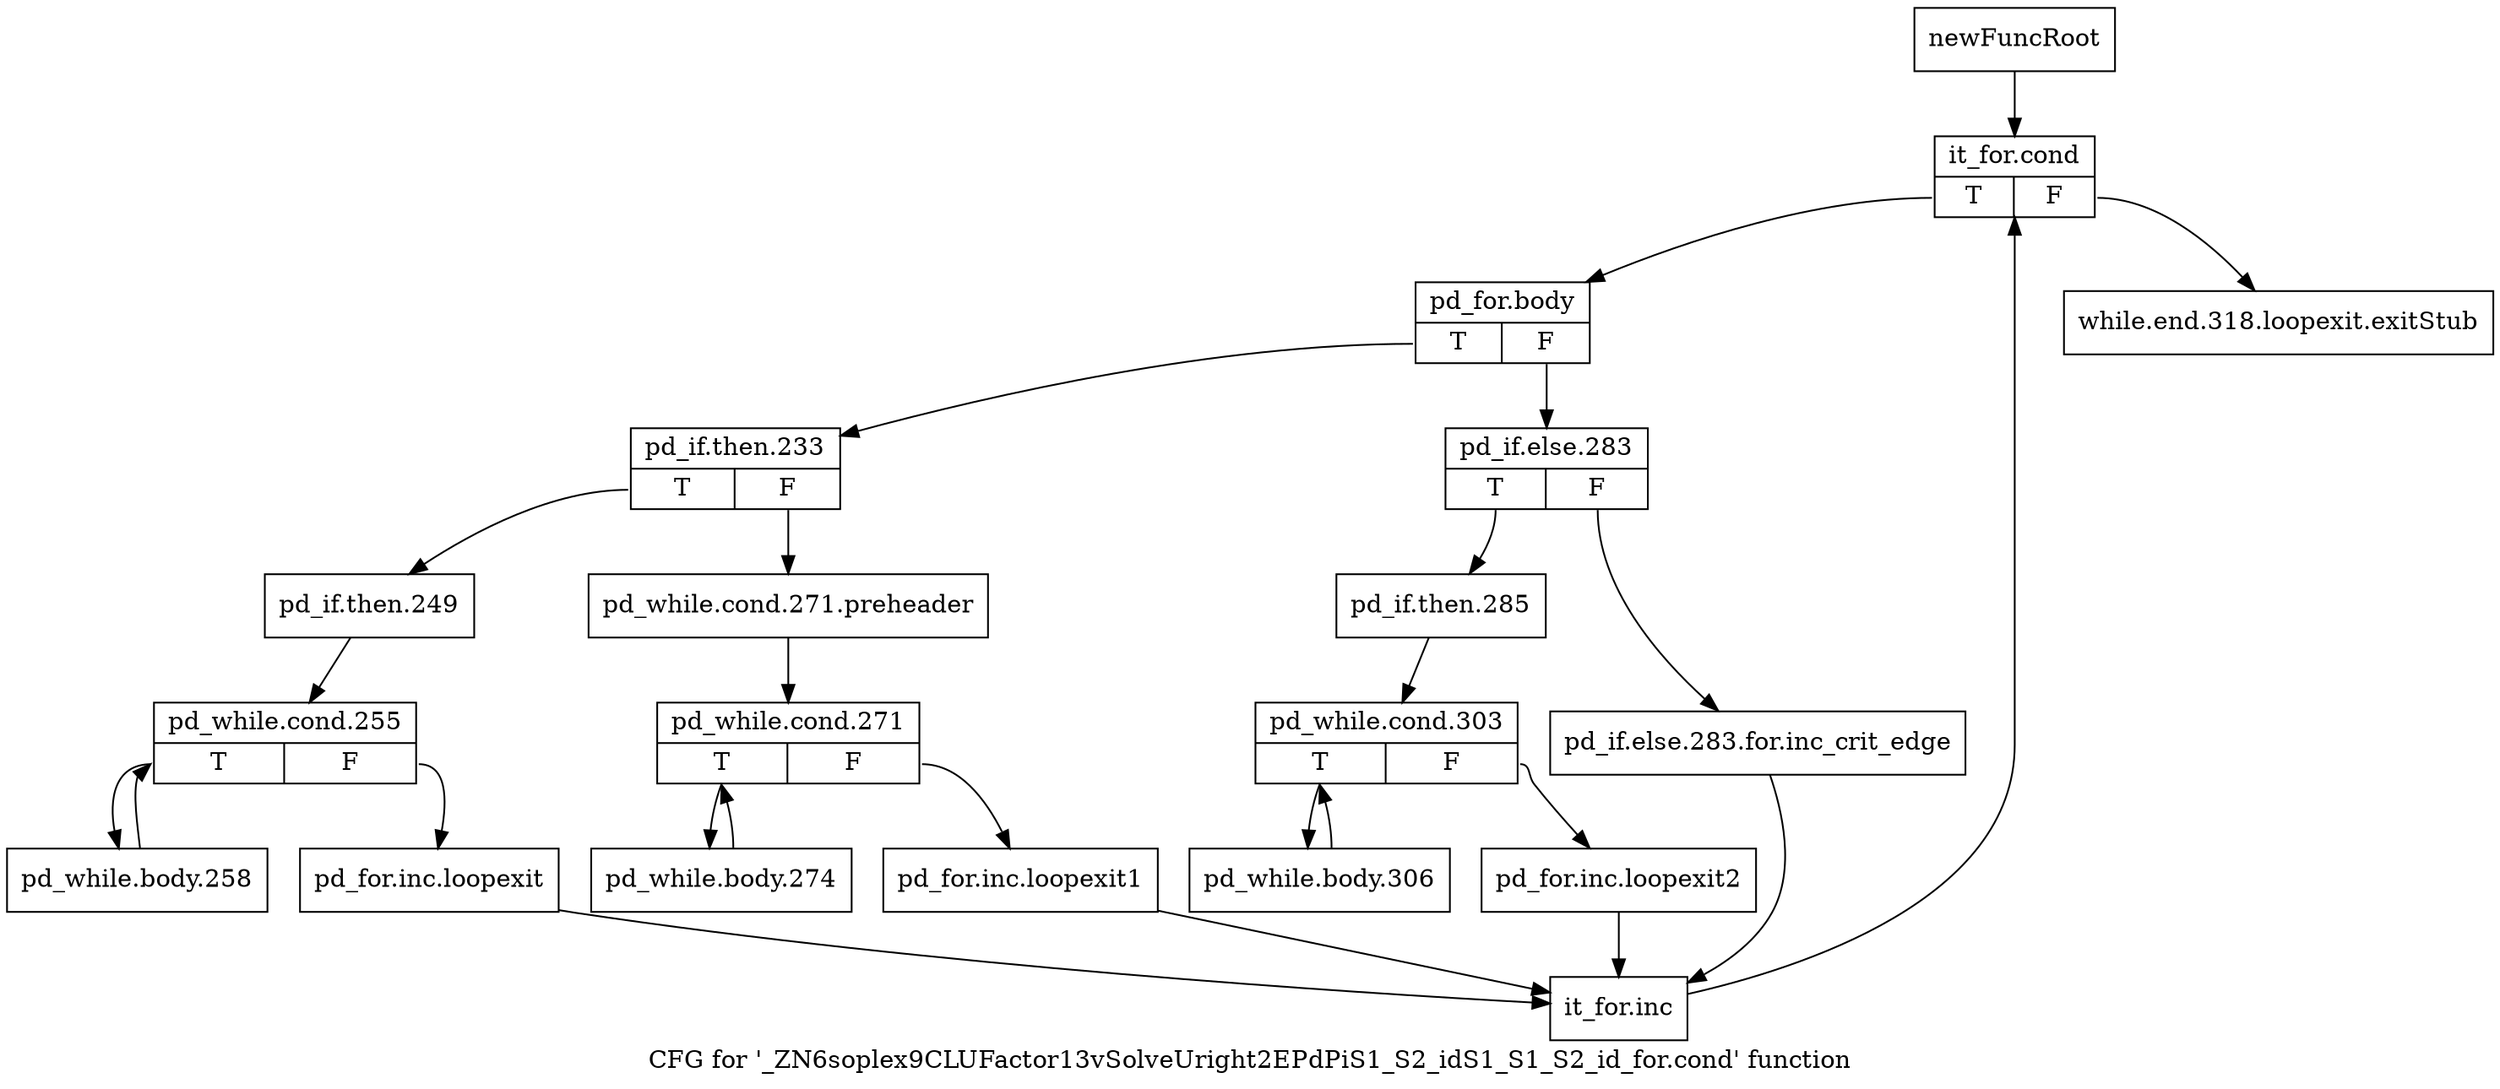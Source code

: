 digraph "CFG for '_ZN6soplex9CLUFactor13vSolveUright2EPdPiS1_S2_idS1_S1_S2_id_for.cond' function" {
	label="CFG for '_ZN6soplex9CLUFactor13vSolveUright2EPdPiS1_S2_idS1_S1_S2_id_for.cond' function";

	Node0x2fe9410 [shape=record,label="{newFuncRoot}"];
	Node0x2fe9410 -> Node0x2fe94b0;
	Node0x2fe9460 [shape=record,label="{while.end.318.loopexit.exitStub}"];
	Node0x2fe94b0 [shape=record,label="{it_for.cond|{<s0>T|<s1>F}}"];
	Node0x2fe94b0:s0 -> Node0x2fe9500;
	Node0x2fe94b0:s1 -> Node0x2fe9460;
	Node0x2fe9500 [shape=record,label="{pd_for.body|{<s0>T|<s1>F}}"];
	Node0x2fe9500:s0 -> Node0x2fe9730;
	Node0x2fe9500:s1 -> Node0x2fe9550;
	Node0x2fe9550 [shape=record,label="{pd_if.else.283|{<s0>T|<s1>F}}"];
	Node0x2fe9550:s0 -> Node0x2fe95f0;
	Node0x2fe9550:s1 -> Node0x2fe95a0;
	Node0x2fe95a0 [shape=record,label="{pd_if.else.283.for.inc_crit_edge}"];
	Node0x2fe95a0 -> Node0x2fe99b0;
	Node0x2fe95f0 [shape=record,label="{pd_if.then.285}"];
	Node0x2fe95f0 -> Node0x2fe9640;
	Node0x2fe9640 [shape=record,label="{pd_while.cond.303|{<s0>T|<s1>F}}"];
	Node0x2fe9640:s0 -> Node0x2fe96e0;
	Node0x2fe9640:s1 -> Node0x2fe9690;
	Node0x2fe9690 [shape=record,label="{pd_for.inc.loopexit2}"];
	Node0x2fe9690 -> Node0x2fe99b0;
	Node0x2fe96e0 [shape=record,label="{pd_while.body.306}"];
	Node0x2fe96e0 -> Node0x2fe9640;
	Node0x2fe9730 [shape=record,label="{pd_if.then.233|{<s0>T|<s1>F}}"];
	Node0x2fe9730:s0 -> Node0x2fe98c0;
	Node0x2fe9730:s1 -> Node0x2fe9780;
	Node0x2fe9780 [shape=record,label="{pd_while.cond.271.preheader}"];
	Node0x2fe9780 -> Node0x2fe97d0;
	Node0x2fe97d0 [shape=record,label="{pd_while.cond.271|{<s0>T|<s1>F}}"];
	Node0x2fe97d0:s0 -> Node0x2fe9870;
	Node0x2fe97d0:s1 -> Node0x2fe9820;
	Node0x2fe9820 [shape=record,label="{pd_for.inc.loopexit1}"];
	Node0x2fe9820 -> Node0x2fe99b0;
	Node0x2fe9870 [shape=record,label="{pd_while.body.274}"];
	Node0x2fe9870 -> Node0x2fe97d0;
	Node0x2fe98c0 [shape=record,label="{pd_if.then.249}"];
	Node0x2fe98c0 -> Node0x2fe9910;
	Node0x2fe9910 [shape=record,label="{pd_while.cond.255|{<s0>T|<s1>F}}"];
	Node0x2fe9910:s0 -> Node0x2fe9a00;
	Node0x2fe9910:s1 -> Node0x2fe9960;
	Node0x2fe9960 [shape=record,label="{pd_for.inc.loopexit}"];
	Node0x2fe9960 -> Node0x2fe99b0;
	Node0x2fe99b0 [shape=record,label="{it_for.inc}"];
	Node0x2fe99b0 -> Node0x2fe94b0;
	Node0x2fe9a00 [shape=record,label="{pd_while.body.258}"];
	Node0x2fe9a00 -> Node0x2fe9910;
}
